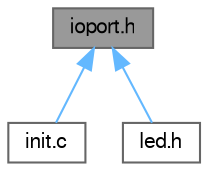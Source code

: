 digraph "ioport.h"
{
 // LATEX_PDF_SIZE
  bgcolor="transparent";
  edge [fontname=FreeSans,fontsize=10,labelfontname=FreeSans,labelfontsize=10];
  node [fontname=FreeSans,fontsize=10,shape=box,height=0.2,width=0.4];
  Node1 [label="ioport.h",height=0.2,width=0.4,color="gray40", fillcolor="grey60", style="filled", fontcolor="black",tooltip="Common IOPORT service main header file for AVR, UC3 and ARM architectures."];
  Node1 -> Node2 [dir="back",color="steelblue1",style="solid"];
  Node2 [label="init.c",height=0.2,width=0.4,color="grey40", fillcolor="white", style="filled",URL="$init_8c.html",tooltip="SAME70-XPLD board init."];
  Node1 -> Node3 [dir="back",color="steelblue1",style="solid"];
  Node3 [label="led.h",height=0.2,width=0.4,color="grey40", fillcolor="white", style="filled",URL="$led_8h.html",tooltip="SAME70-XPLD LEDs support package."];
}
